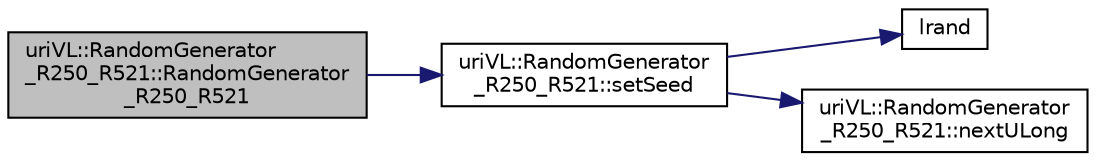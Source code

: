 digraph "uriVL::RandomGenerator_R250_R521::RandomGenerator_R250_R521"
{
  edge [fontname="Helvetica",fontsize="10",labelfontname="Helvetica",labelfontsize="10"];
  node [fontname="Helvetica",fontsize="10",shape=record];
  rankdir="LR";
  Node1 [label="uriVL::RandomGenerator\l_R250_R521::RandomGenerator\l_R250_R521",height=0.2,width=0.4,color="black", fillcolor="grey75", style="filled", fontcolor="black"];
  Node1 -> Node2 [color="midnightblue",fontsize="10",style="solid",fontname="Helvetica"];
  Node2 [label="uriVL::RandomGenerator\l_R250_R521::setSeed",height=0.2,width=0.4,color="black", fillcolor="white", style="filled",URL="$classuriVL_1_1RandomGenerator__R250__R521.html#a00f8a58ebef226d2f373c53a01b0cef2",tooltip="Sets a new seed for this generator. "];
  Node2 -> Node3 [color="midnightblue",fontsize="10",style="solid",fontname="Helvetica"];
  Node3 [label="lrand",height=0.2,width=0.4,color="black", fillcolor="white", style="filled",URL="$RandomGenerator__R250__521_8cpp.html#a24e99a51ba47d4d77d9f2fc9b231d8fc"];
  Node2 -> Node4 [color="midnightblue",fontsize="10",style="solid",fontname="Helvetica"];
  Node4 [label="uriVL::RandomGenerator\l_R250_R521::nextULong",height=0.2,width=0.4,color="black", fillcolor="white", style="filled",URL="$classuriVL_1_1RandomGenerator__R250__R521.html#a13df64332b76ab496cce48794ce251d0",tooltip="Returns a new uniformly-distributed unsigned long pseudo-random number in the full range of the data ..."];
}
